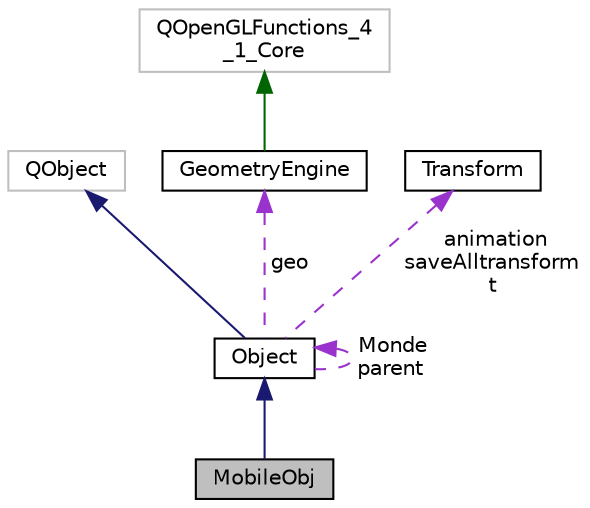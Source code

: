 digraph "MobileObj"
{
 // LATEX_PDF_SIZE
  edge [fontname="Helvetica",fontsize="10",labelfontname="Helvetica",labelfontsize="10"];
  node [fontname="Helvetica",fontsize="10",shape=record];
  Node1 [label="MobileObj",height=0.2,width=0.4,color="black", fillcolor="grey75", style="filled", fontcolor="black",tooltip="la classe MobileObject contient les objets subissant la gravité, on peut y trouver le joueur,..."];
  Node2 -> Node1 [dir="back",color="midnightblue",fontsize="10",style="solid",fontname="Helvetica"];
  Node2 [label="Object",height=0.2,width=0.4,color="black", fillcolor="white", style="filled",URL="$class_object.html",tooltip="la classe Object est la classe mère et est abstraite, elle contient les comportement par défaut...."];
  Node3 -> Node2 [dir="back",color="midnightblue",fontsize="10",style="solid",fontname="Helvetica"];
  Node3 [label="QObject",height=0.2,width=0.4,color="grey75", fillcolor="white", style="filled",tooltip=" "];
  Node4 -> Node2 [dir="back",color="darkorchid3",fontsize="10",style="dashed",label=" geo" ,fontname="Helvetica"];
  Node4 [label="GeometryEngine",height=0.2,width=0.4,color="black", fillcolor="white", style="filled",URL="$class_geometry_engine.html",tooltip="la classe GeometryEngine effectue toute les actions en rapport aux maillage"];
  Node5 -> Node4 [dir="back",color="darkgreen",fontsize="10",style="solid",fontname="Helvetica"];
  Node5 [label="QOpenGLFunctions_4\l_1_Core",height=0.2,width=0.4,color="grey75", fillcolor="white", style="filled",tooltip=" "];
  Node2 -> Node2 [dir="back",color="darkorchid3",fontsize="10",style="dashed",label=" Monde\nparent" ,fontname="Helvetica"];
  Node6 -> Node2 [dir="back",color="darkorchid3",fontsize="10",style="dashed",label=" animation\nsaveAlltransform\nt" ,fontname="Helvetica"];
  Node6 [label="Transform",height=0.2,width=0.4,color="black", fillcolor="white", style="filled",URL="$class_transform.html",tooltip="la classe Transform Transform effectue les calculs géométrique afin de générer une matrice de tranfor..."];
}
